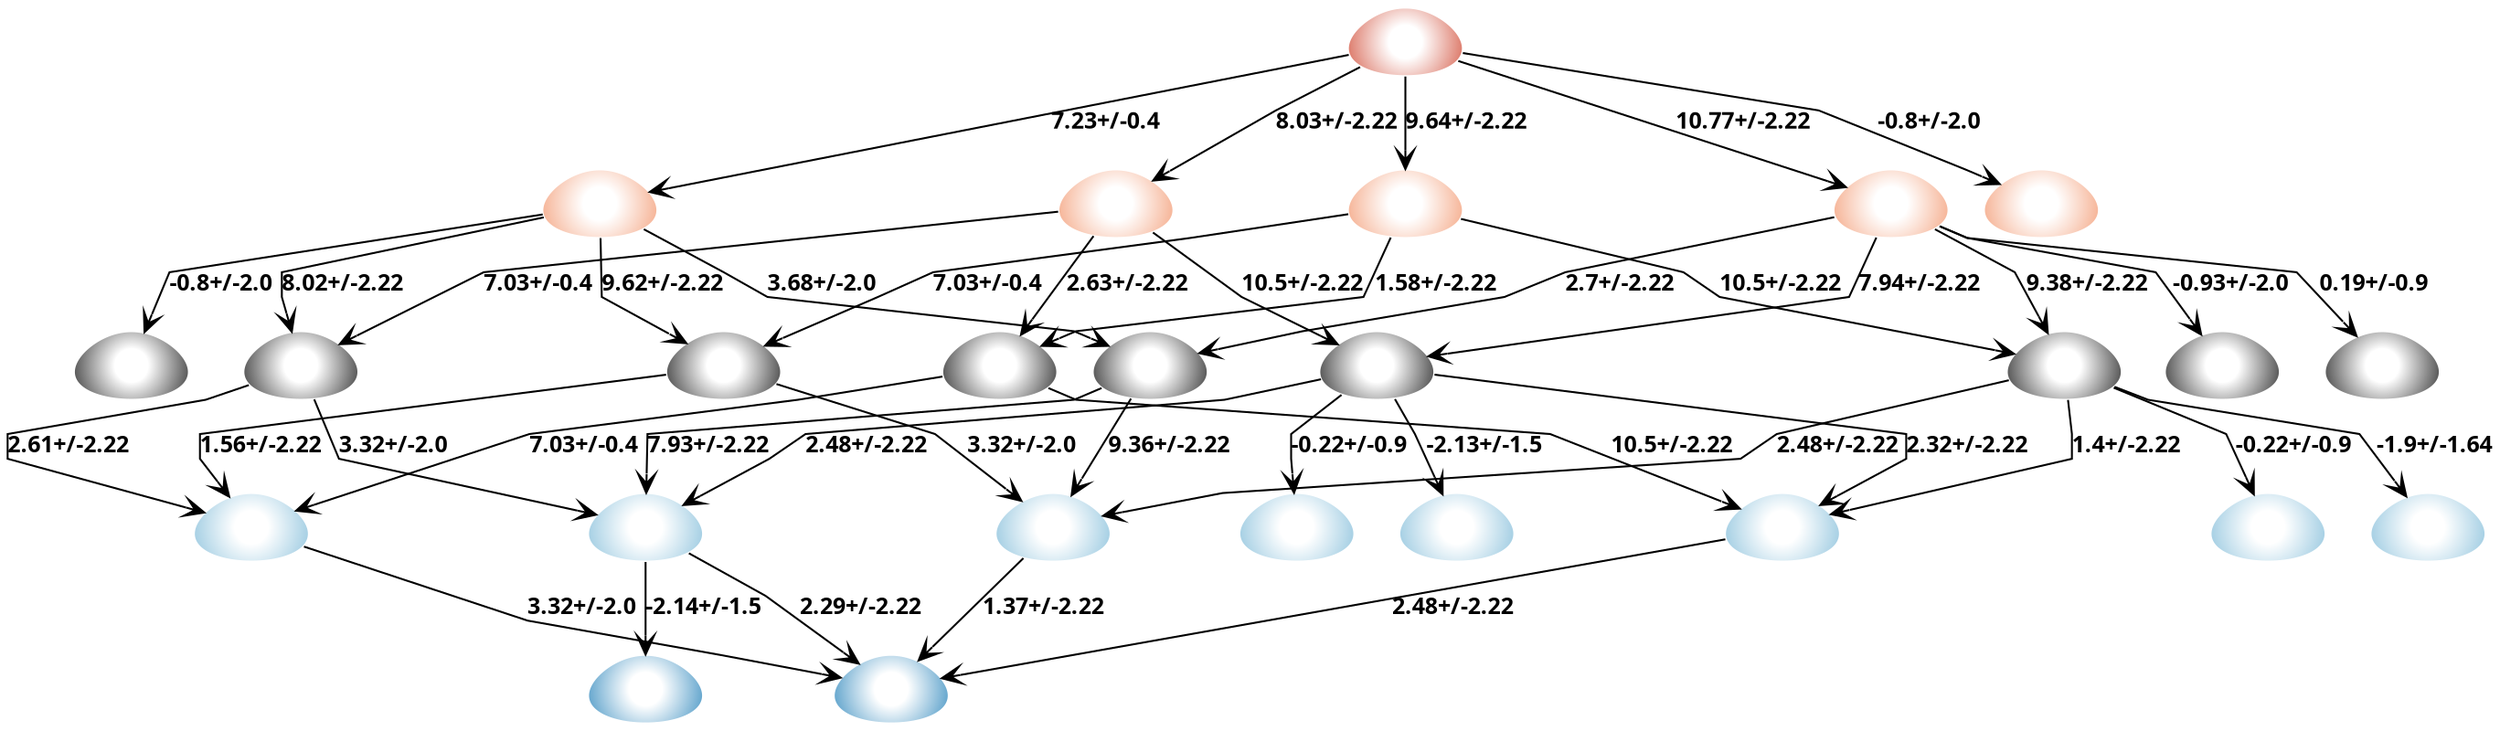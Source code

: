 strict digraph G {
	graph [bb="0,0,1477,376",
		fontname="sans bold",
		splines=polyline
	];
	node [label="\N"];
	subgraph subgraph_0 {
		graph [label="Neutral charge",
			style=""
		];
		SM18_micro002		 [charge=0,
			color="#ffffff:#333333",
			fontcolor=black,
			fontname="sans bold",
			fontsize=12,
			height=0.5,
			image="Images\Microstates\SM18_micro002.svg",
			label="",
			labelloc=b,
			penwidth=1,
			pos="807,188",
			shape=egg,
			style=radial,
			width=0.79843];
		SM18_micro025		 [charge=0,
			color="#ffffff:#333333",
			fontcolor=black,
			fontname="sans bold",
			fontsize=12,
			height=0.5,
			image="Images\Microstates\SM18_micro025.svg",
			label="",
			labelloc=b,
			penwidth=1,
			pos="183,188",
			shape=egg,
			style=radial,
			width=0.79843];
		SM18_micro069		 [charge=0,
			color="#ffffff:#333333",
			fontcolor=black,
			fontname="sans bold",
			fontsize=12,
			height=0.5,
			image="Images\Microstates\SM18_micro069.svg",
			label="",
			labelloc=b,
			penwidth=1,
			pos="678,188",
			shape=egg,
			style=radial,
			width=0.79843];
		SM18_micro016		 [charge=0,
			color="#ffffff:#333333",
			fontcolor=black,
			fontname="sans bold",
			fontsize=12,
			height=0.5,
			image="Images\Microstates\SM18_micro016.svg",
			label="",
			labelloc=b,
			penwidth=1,
			pos="1228,188",
			shape=egg,
			style=radial,
			width=0.79843];
		SM18_micro028		 [charge=0,
			color="#ffffff:#333333",
			fontcolor=black,
			fontname="sans bold",
			fontsize=12,
			height=0.5,
			image="Images\Microstates\SM18_micro028.svg",
			label="",
			labelloc=b,
			penwidth=1,
			pos="1315,188",
			shape=egg,
			style=radial,
			width=0.79843];
		SM18_micro047		 [charge=0,
			color="#ffffff:#333333",
			fontcolor=black,
			fontname="sans bold",
			fontsize=12,
			height=0.5,
			image="Images\Microstates\SM18_micro047.svg",
			label="",
			labelloc=b,
			penwidth=1,
			pos="603,188",
			shape=egg,
			style=radial,
			width=0.79843];
		SM18_micro042		 [charge=0,
			color="#ffffff:#333333",
			fontcolor=black,
			fontname="sans bold",
			fontsize=12,
			height=0.5,
			image="Images\Microstates\SM18_micro042.svg",
			label="",
			labelloc=b,
			penwidth=1,
			pos="443,188",
			shape=egg,
			style=radial,
			width=0.79843];
		SM18_micro057		 [charge=0,
			color="#ffffff:#333333",
			fontcolor=black,
			fontname="sans bold",
			fontsize=12,
			height=0.5,
			image="Images\Microstates\SM18_micro057.svg",
			label="",
			labelloc=b,
			penwidth=1,
			pos="83,188",
			shape=egg,
			style=radial,
			width=0.79843];
		SM18_micro060		 [charge=0,
			color="#ffffff:#333333",
			fontcolor=black,
			fontname="sans bold",
			fontsize=12,
			height=0.5,
			image="Images\Microstates\SM18_micro060.svg",
			label="",
			labelloc=b,
			penwidth=1,
			pos="1411,188",
			shape=egg,
			style=radial,
			width=0.79843];
	}
	subgraph subgraph_1 {
		graph [label="+1 charge",
			style=""
		];
		SM18_micro004		 [charge=1,
			color="#ffffff:#92c5de",
			fontcolor=black,
			fontname="sans bold",
			fontsize=12,
			height=0.5,
			image="Images\Microstates\SM18_micro004.svg",
			label="",
			labelloc=b,
			penwidth=1,
			pos="375,103",
			shape=egg,
			style=radial,
			width=0.79843];
		SM18_micro034		 [charge=1,
			color="#ffffff:#92c5de",
			fontcolor=black,
			fontname="sans bold",
			fontsize=12,
			height=0.5,
			image="Images\Microstates\SM18_micro034.svg",
			label="",
			labelloc=b,
			penwidth=1,
			pos="1049,103",
			shape=egg,
			style=radial,
			width=0.79843];
		SM18_micro056		 [charge=1,
			color="#ffffff:#92c5de",
			fontcolor=black,
			fontname="sans bold",
			fontsize=12,
			height=0.5,
			image="Images\Microstates\SM18_micro056.svg",
			label="",
			labelloc=b,
			penwidth=1,
			pos="616,103",
			shape=egg,
			style=radial,
			width=0.79843];
		SM18_micro063		 [charge=1,
			color="#ffffff:#92c5de",
			fontcolor=black,
			fontname="sans bold",
			fontsize=12,
			height=0.5,
			image="Images\Microstates\SM18_micro063.svg",
			label="",
			labelloc=b,
			penwidth=1,
			pos="144,103",
			shape=egg,
			style=radial,
			width=0.79843];
		SM18_micro031		 [charge=1,
			color="#ffffff:#92c5de",
			fontcolor=black,
			fontname="sans bold",
			fontsize=12,
			height=0.5,
			image="Images\Microstates\SM18_micro031.svg",
			label="",
			labelloc=b,
			penwidth=1,
			pos="855,103",
			shape=egg,
			style=radial,
			width=0.79843];
		SM18_micro054		 [charge=1,
			color="#ffffff:#92c5de",
			fontcolor=black,
			fontname="sans bold",
			fontsize=12,
			height=0.5,
			image="Images\Microstates\SM18_micro054.svg",
			label="",
			labelloc=b,
			penwidth=1,
			pos="759,103",
			shape=egg,
			style=radial,
			width=0.79843];
		SM18_micro058		 [charge=1,
			color="#ffffff:#92c5de",
			fontcolor=black,
			fontname="sans bold",
			fontsize=12,
			height=0.5,
			image="Images\Microstates\SM18_micro058.svg",
			label="",
			labelloc=b,
			penwidth=1,
			pos="1335,103",
			shape=egg,
			style=radial,
			width=0.79843];
		SM18_micro074		 [charge=1,
			color="#ffffff:#92c5de",
			fontcolor=black,
			fontname="sans bold",
			fontsize=12,
			height=0.5,
			image="Images\Microstates\SM18_micro074.svg",
			label="",
			labelloc=b,
			penwidth=1,
			pos="1431,103",
			shape=egg,
			style=radial,
			width=0.79843];
	}
	subgraph "subgraph_-1" {
		graph [label="-1 charge",
			style=""
		];
		SM18_micro005		 [charge=-1,
			color="#ffffff:#f4a582",
			fontcolor=black,
			fontname="sans bold",
			fontsize=12,
			height=0.5,
			image="Images\Microstates\SM18_micro005.svg",
			label="",
			labelloc=b,
			penwidth=1,
			pos="686,273",
			shape=egg,
			style=radial,
			width=0.79843];
		SM18_micro071		 [charge=-1,
			color="#ffffff:#f4a582",
			fontcolor=black,
			fontname="sans bold",
			fontsize=12,
			height=0.5,
			image="Images\Microstates\SM18_micro071.svg",
			label="",
			labelloc=b,
			penwidth=1,
			pos="1119,273",
			shape=egg,
			style=radial,
			width=0.79843];
		SM18_micro065		 [charge=-1,
			color="#ffffff:#f4a582",
			fontcolor=black,
			fontname="sans bold",
			fontsize=12,
			height=0.5,
			image="Images\Microstates\SM18_micro065.svg",
			label="",
			labelloc=b,
			penwidth=1,
			pos="833,273",
			shape=egg,
			style=radial,
			width=0.79843];
		SM18_micro032		 [charge=-1,
			color="#ffffff:#f4a582",
			fontcolor=black,
			fontname="sans bold",
			fontsize=12,
			height=0.5,
			image="Images\Microstates\SM18_micro032.svg",
			label="",
			labelloc=b,
			penwidth=1,
			pos="359,273",
			shape=egg,
			style=radial,
			width=0.79843];
		SM18_micro033		 [charge=-1,
			color="#ffffff:#f4a582",
			fontcolor=black,
			fontname="sans bold",
			fontsize=12,
			height=0.5,
			image="Images\Microstates\SM18_micro033.svg",
			label="",
			labelloc=b,
			penwidth=1,
			pos="1194,273",
			shape=egg,
			style=radial,
			width=0.79843];
	}
	subgraph subgraph_2 {
		graph [label="+2 charge",
			style=""
		];
		SM18_micro026		 [charge=2,
			color="#ffffff:#4393c3",
			fontcolor=black,
			fontname="sans bold",
			fontsize=12,
			height=0.5,
			image="Images\Microstates\SM18_micro026.svg",
			label="",
			labelloc=b,
			penwidth=1,
			pos="521,18",
			shape=egg,
			style=radial,
			width=0.79843];
		SM18_micro076		 [charge=2,
			color="#ffffff:#4393c3",
			fontcolor=black,
			fontname="sans bold",
			fontsize=12,
			height=0.5,
			image="Images\Microstates\SM18_micro076.svg",
			label="",
			labelloc=b,
			penwidth=1,
			pos="375,18",
			shape=egg,
			style=radial,
			width=0.79843];
	}
	subgraph "subgraph_-2" {
		graph [label="-2 charge",
			style=""
		];
		SM18_micro049		 [charge=-2,
			color="#ffffff:#d6604d",
			fontcolor=black,
			fontname="sans bold",
			fontsize=12,
			height=0.5,
			image="Images\Microstates\SM18_micro049.svg",
			label="",
			labelloc=b,
			penwidth=1,
			pos="833,358",
			shape=egg,
			style=radial,
			width=0.79843];
	}
	SM18_micro002 -> SM18_micro004	 [SEM=2.22,
		arrowhead=vee,
		fontname="sans bold",
		fontsize=12,
		label="2.48+/-2.22",
		lp="507.5,145.5",
		pKa=2.48,
		pos="e,395.77,113.56 778.21,181.62 751.55,176.64 716,170 716,170 716,170 470,152 470,152 470,152 451,139 451,139 451,139 426.16,127.56 \
404.89,117.76",
		splines=polyline];
	SM18_micro002 -> SM18_micro034	 [SEM=2.22,
		arrowhead=vee,
		fontname="sans bold",
		fontsize=12,
		label="2.32+/-2.22",
		lp="1162.5,145.5",
		pKa=2.32,
		pos="e,1069.8,113.56 835.78,183.83 914.06,175.22 1125,152 1125,152 1125,152 1125,139 1125,139 1125,139 1100.2,127.56 1078.9,117.76",
		splines=polyline];
	SM18_micro002 -> SM18_micro031	 [SEM=1.5,
		arrowhead=vee,
		fontname="sans bold",
		fontsize=12,
		label="-2.13+/-1.5",
		lp="874.5,145.5",
		pKa=-2.13,
		pos="e,847.55,120.25 819.09,170.73 825.88,161.59 833,152 833,152 833,152 838.09,140.9 843.37,129.38",
		splines=polyline];
	SM18_micro002 -> SM18_micro054	 [SEM=0.9,
		arrowhead=vee,
		fontname="sans bold",
		fontsize=12,
		label="-0.22+/-0.9",
		lp="792.5,145.5",
		pKa=-0.22,
		pos="e,757.54,121.09 787.14,173.37 772.82,163.54 756,152 756,152 756,152 756,139 756,139 756,139 756.27,135.82 756.65,131.37",
		splines=polyline];
	SM18_micro025 -> SM18_micro004	 [SEM=2.0,
		arrowhead=vee,
		fontname="sans bold",
		fontsize=12,
		label="3.32+/-2.0",
		lp="229.5,145.5",
		pKa=3.32,
		pos="e,349.73,108.94 187.62,169.94 191.36,156.15 196,139 196,139 196,139 287.75,121.06 339.88,110.87",
		splines=polyline];
	SM18_micro025 -> SM18_micro063	 [SEM=2.22,
		arrowhead=vee,
		fontname="sans bold",
		fontsize=12,
		label="2.61+/-2.22",
		lp="37.5,145.5",
		pKa=2.61,
		pos="e,119.57,109.94 155.26,179.4 138.76,174.87 121,170 121,170 121,170 0,152 0,152 0,152 0,139 0,139 0,139 67.27,122.65 109.85,112.3",
		splines=polyline];
	SM18_micro069 -> SM18_micro004	 [SEM=2.22,
		arrowhead=vee,
		fontname="sans bold",
		fontsize=12,
		label="7.93+/-2.22",
		lp="413.5,145.5",
		pKa=7.93,
		pos="e,375.36,121.06 653.94,175.95 646.87,172.7 641,170 641,170 641,170 376,152 376,152 376,152 375.79,142.15 375.57,131.38",
		splines=polyline];
	SM18_micro069 -> SM18_micro056	 [SEM=2.22,
		arrowhead=vee,
		fontname="sans bold",
		fontsize=12,
		label="9.36+/-2.22",
		lp="687.5,145.5",
		pKa=9.36,
		pos="e,627.29,119.11 666.05,171 656.78,158.59 643.81,141.22 633.39,127.28",
		splines=polyline];
	SM18_micro016 -> SM18_micro034	 [SEM=2.22,
		arrowhead=vee,
		fontname="sans bold",
		fontsize=12,
		label="1.4+/-2.22",
		lp="1257.5,145.5",
		pKa=1.4,
		pos="e,1074.3,109.09 1226.2,169.94 1224.8,156.15 1223,139 1223,139 1223,139 1135.1,121.32 1084.2,111.09",
		splines=polyline];
	SM18_micro016 -> SM18_micro056	 [SEM=2.22,
		arrowhead=vee,
		fontname="sans bold",
		fontsize=12,
		label="2.48+/-2.22",
		lp="1083.5,145.5",
		pKa=2.48,
		pos="e,641.69,108.16 1199.2,181.45 1147.8,171.59 1046,152 1046,152 1046,152 1027,139 1027,139 1027,139 721,121 721,121 721,121 682.07,\
114.7 651.62,109.77",
		splines=polyline];
	SM18_micro016 -> SM18_micro058	 [SEM=0.9,
		arrowhead=vee,
		fontname="sans bold",
		fontsize=12,
		label="-0.22+/-0.9",
		lp="1354.5,145.5",
		pKa=-0.22,
		pos="e,1327.6,120.25 1253,176.69 1278.1,166.36 1313,152 1313,152 1313,152 1318.1,140.9 1323.4,129.38",
		splines=polyline];
	SM18_micro016 -> SM18_micro074	 [SEM=1.64,
		arrowhead=vee,
		fontname="sans bold",
		fontsize=12,
		label="-1.9+/-1.64",
		lp="1440.5,145.5",
		pKa=-1.9,
		pos="e,1419.8,118.92 1254.2,177.9 1265.9,173.86 1277,170 1277,170 1277,170 1395,152 1395,152 1395,152 1404.4,139.47 1413.6,127.21",
		splines=polyline];
	SM18_micro047 -> SM18_micro034	 [SEM=2.22,
		arrowhead=vee,
		fontname="sans bold",
		fontsize=12,
		label="10.5+/-2.22",
		lp="987.5,145.5",
		pKa=10.5,
		pos="e,1026.6,112.03 627.06,175.95 634.13,172.7 640,170 640,170 640,170 915,152 915,152 915,152 977.4,129.65 1017,115.45",
		splines=polyline];
	SM18_micro047 -> SM18_micro063	 [SEM=0.4,
		arrowhead=vee,
		fontname="sans bold",
		fontsize=12,
		label="7.03+/-0.4",
		lp="338.5,145.5",
		pKa=7.03,
		pos="e,167.51,110.91 574.09,182.97 538.01,177.94 481,170 481,170 481,170 305,152 305,152 305,152 263,139 263,139 263,139 212.63,124.18 \
177.43,113.83",
		splines=polyline];
	SM18_micro042 -> SM18_micro056	 [SEM=2.0,
		arrowhead=vee,
		fontname="sans bold",
		fontsize=12,
		label="3.32+/-2.0",
		lp="599.5,145.5",
		pKa=3.32,
		pos="e,599.09,116.11 469.75,178.17 501.15,167.8 549,152 549,152 549,152 571.74,135.71 590.73,122.1",
		splines=polyline];
	SM18_micro042 -> SM18_micro063	 [SEM=2.22,
		arrowhead=vee,
		fontname="sans bold",
		fontsize=12,
		label="1.56+/-2.22",
		lp="151.5,145.5",
		pKa=1.56,
		pos="e,131.45,118.64 414.09,183.92 333.81,175.38 114,152 114,152 114,152 114,139 114,139 114,139 118.98,133.19 124.88,126.31",
		splines=polyline];
	SM18_micro004 -> SM18_micro026	 [SEM=2.22,
		arrowhead=vee,
		fontname="sans bold",
		fontsize=12,
		label="2.29+/-2.22",
		lp="506.5,60.5",
		pKa=2.29,
		pos="e,503.45,30.865 399.14,90.733 421.07,80.502 450,67 450,67 450,67 474.82,50.217 495.12,36.499",
		splines=polyline];
	SM18_micro004 -> SM18_micro076	 [SEM=1.5,
		arrowhead=vee,
		fontname="sans bold",
		fontsize=12,
		label="-2.14+/-1.5",
		lp="411.5,60.5",
		pKa=-2.14,
		pos="e,375,36.176 375,84.802 375,73.674 375,58.945 375,46.244",
		splines=polyline];
	SM18_micro034 -> SM18_micro026	 [SEM=2.22,
		arrowhead=vee,
		fontname="sans bold",
		fontsize=12,
		label="2.48+/-2.22",
		lp="853.5,60.5",
		pKa=2.48,
		pos="e,546.95,23.079 1020.2,97.479 930.54,83.378 656.02,40.225 557.05,24.667",
		splines=polyline];
	SM18_micro056 -> SM18_micro026	 [SEM=2.22,
		arrowhead=vee,
		fontname="sans bold",
		fontsize=12,
		label="1.37+/-2.22",
		lp="611.5,60.5",
		pKa=1.37,
		pos="e,535.96,32.071 599.02,87.161 583.61,73.697 560.76,53.741 543.77,38.897",
		splines=polyline];
	SM18_micro063 -> SM18_micro026	 [SEM=2.0,
		arrowhead=vee,
		fontname="sans bold",
		fontsize=12,
		label="3.32+/-2.0",
		lp="337.5,60.5",
		pKa=3.32,
		pos="e,495.26,23.152 171.14,93.857 216.79,80.163 304,54 304,54 304,54 423.54,34.719 485.17,24.778",
		splines=polyline];
	SM18_micro005 -> SM18_micro002	 [SEM=2.22,
		arrowhead=vee,
		fontname="sans bold",
		fontsize=12,
		label="10.5+/-2.22",
		lp="773.5,230.5",
		pKa=10.5,
		pos="e,786.84,198.94 701.82,256.81 716.47,242.75 736,224 736,224 736,224 758.25,213.03 777.84,203.38",
		splines=polyline];
	SM18_micro005 -> SM18_micro025	 [SEM=0.4,
		arrowhead=vee,
		fontname="sans bold",
		fontsize=12,
		label="7.03+/-0.4",
		lp="322.5,230.5",
		pKa=7.03,
		pos="e,203.69,198.37 657.13,269.45 565.77,261.4 289,237 289,237 289,237 244.27,216.75 212.92,202.55",
		splines=polyline];
	SM18_micro005 -> SM18_micro047	 [SEM=2.22,
		arrowhead=vee,
		fontname="sans bold",
		fontsize=12,
		label="2.63+/-2.22",
		lp="675.5,230.5",
		pKa=2.63,
		pos="e,613.88,203.92 667.03,258.17 653.61,248.38 638,237 638,237 638,237 628.86,224.47 619.92,212.21",
		splines=polyline];
	SM18_micro071 -> SM18_micro002	 [SEM=2.22,
		arrowhead=vee,
		fontname="sans bold",
		fontsize=12,
		label="7.94+/-2.22",
		lp="1139.5,230.5",
		pKa=7.94,
		pos="e,833.5,192.2 1111.3,255.21 1105,241.37 1097,224 1097,224 1097,224 921.95,202.87 843.85,193.45",
		splines=polyline];
	SM18_micro071 -> SM18_micro069	 [SEM=2.22,
		arrowhead=vee,
		fontname="sans bold",
		fontsize=12,
		label="2.7+/-2.22",
		lp="961.5,230.5",
		pKa=2.7,
		pos="e,703.35,193.74 1090.4,266.76 1037.1,257 928,237 928,237 928,237 895,224 895,224 895,224 769,206 769,206 769,206 738.82,200.36 713.22,\
195.58",
		splines=polyline];
	SM18_micro071 -> SM18_micro016	 [SEM=2.22,
		arrowhead=vee,
		fontname="sans bold",
		fontsize=12,
		label="9.38+/-2.22",
		lp="1240.5,230.5",
		pKa=9.38,
		pos="e,1217.6,204.19 1143,260.93 1165.3,250.67 1195,237 1195,237 1195,237 1203.5,224.62 1211.9,212.44",
		splines=polyline];
	SM18_micro071 -> SM18_micro028	 [SEM=2.0,
		arrowhead=vee,
		fontname="sans bold",
		fontsize=12,
		label="-0.93+/-2.0",
		lp="1326.5,230.5",
		pKa=-0.93,
		pos="e,1304.6,204.19 1143.1,260.95 1150.1,257.7 1156,255 1156,255 1156,255 1282,237 1282,237 1282,237 1290.5,224.62 1298.9,212.44",
		splines=polyline];
	SM18_micro071 -> SM18_micro060	 [SEM=0.9,
		arrowhead=vee,
		fontname="sans bold",
		fontsize=12,
		label="0.19+/-0.9",
		lp="1411.5,230.5",
		pKa=0.19,
		pos="e,1398,203.14 1143.1,260.95 1150.1,257.7 1156,255 1156,255 1156,255 1367,237 1367,237 1367,237 1379.4,223.49 1391,210.81",
		splines=polyline];
	SM18_micro065 -> SM18_micro016	 [SEM=2.22,
		arrowhead=vee,
		fontname="sans bold",
		fontsize=12,
		label="10.5+/-2.22",
		lp="1055.5,230.5",
		pKa=10.5,
		pos="e,1202.2,193.29 861.54,265.98 909,255.98 999,237 999,237 999,237 1018,224 1018,224 1018,224 1132.1,204.99 1192.1,194.99",
		splines=polyline];
	SM18_micro065 -> SM18_micro047	 [SEM=2.22,
		arrowhead=vee,
		fontname="sans bold",
		fontsize=12,
		label="1.58+/-2.22",
		lp="853.5,230.5",
		pKa=1.58,
		pos="e,623.66,198.49 825.31,255.21 818.96,241.37 811,224 811,224 811,224 640,206 640,206 640,206 637.08,204.66 632.88,202.73",
		splines=polyline];
	SM18_micro065 -> SM18_micro042	 [SEM=0.4,
		arrowhead=vee,
		fontname="sans bold",
		fontsize=12,
		label="7.03+/-0.4",
		lp="590.5,230.5",
		pKa=7.03,
		pos="e,464.18,197.92 804.08,267.49 771.78,262.45 724,255 724,255 724,255 557,237 557,237 557,237 507.42,216.12 473.65,201.91",
		splines=polyline];
	SM18_micro032 -> SM18_micro025	 [SEM=2.22,
		arrowhead=vee,
		fontname="sans bold",
		fontsize=12,
		label="8.02+/-2.22",
		lp="209.5,230.5",
		pKa=8.02,
		pos="e,177.76,205.68 330.19,266.61 277.74,256.79 172,237 172,237 172,237 172,224 172,224 172,224 173.14,220.37 174.69,215.44",
		splines=polyline];
	SM18_micro032 -> SM18_micro069	 [SEM=2.0,
		arrowhead=vee,
		fontname="sans bold",
		fontsize=12,
		label="3.68+/-2.0",
		lp="491.5,230.5",
		pKa=3.68,
		pos="e,657.34,198.49 383.05,260.93 405.31,250.67 435,237 435,237 435,237 458,224 458,224 458,224 641,206 641,206 641,206 643.92,204.66 \
648.12,202.73",
		splines=polyline];
	SM18_micro032 -> SM18_micro042	 [SEM=2.22,
		arrowhead=vee,
		fontname="sans bold",
		fontsize=12,
		label="9.62+/-2.22",
		lp="397.5,230.5",
		pKa=9.62,
		pos="e,421.63,198.01 359.36,254.94 359.64,241.15 360,224 360,224 360,224 388.61,211.94 412.23,201.97",
		splines=polyline];
	SM18_micro032 -> SM18_micro057	 [SEM=2.0,
		arrowhead=vee,
		fontname="sans bold",
		fontsize=12,
		label="-0.8+/-2.0",
		lp="135.5,230.5",
		pKa=-0.8,
		pos="e,89.771,205.25 330.13,268.05 263.18,258.9 103,237 103,237 103,237 98.467,226.12 93.717,214.72",
		splines=polyline];
	SM18_micro049 -> SM18_micro005	 [SEM=2.22,
		arrowhead=vee,
		fontname="sans bold",
		fontsize=12,
		label="8.03+/-2.22",
		lp="791.5,315.5",
		pKa=8.03,
		pos="e,703.16,286.11 808.44,346.12 785.25,335.84 754,322 754,322 754,322 730.71,305.56 711.39,291.92",
		splines=polyline];
	SM18_micro049 -> SM18_micro071	 [SEM=2.22,
		arrowhead=vee,
		fontname="sans bold",
		fontsize=12,
		label="10.77+/-2.22",
		lp="1034,315.5",
		pKa=10.77,
		pos="e,1095.3,280.87 860.42,349.04 913.18,333.73 1028.6,300.23 1085.7,283.66",
		splines=polyline];
	SM18_micro049 -> SM18_micro065	 [SEM=2.22,
		arrowhead=vee,
		fontname="sans bold",
		fontsize=12,
		label="9.64+/-2.22",
		lp="870.5,315.5",
		pKa=9.64,
		pos="e,833,291.18 833,339.8 833,328.67 833,313.94 833,301.24",
		splines=polyline];
	SM18_micro049 -> SM18_micro032	 [SEM=0.4,
		arrowhead=vee,
		fontname="sans bold",
		fontsize=12,
		label="7.23+/-0.4",
		lp="657.5,315.5",
		pKa=7.23,
		pos="e,384.63,278.49 804.06,351.93 721.5,337.48 484.98,296.06 394.65,280.24",
		splines=polyline];
	SM18_micro049 -> SM18_micro033	 [SEM=2.0,
		arrowhead=vee,
		fontname="sans bold",
		fontsize=12,
		label="-0.8+/-2.0",
		lp="1143.5,315.5",
		pKa=-0.8,
		pos="e,1173.3,283.49 862.19,352.85 927.35,343.58 1079,322 1079,322 1079,322 1157,291 1157,291 1157,291 1159.9,289.66 1164.1,287.73",
		splines=polyline];
}
